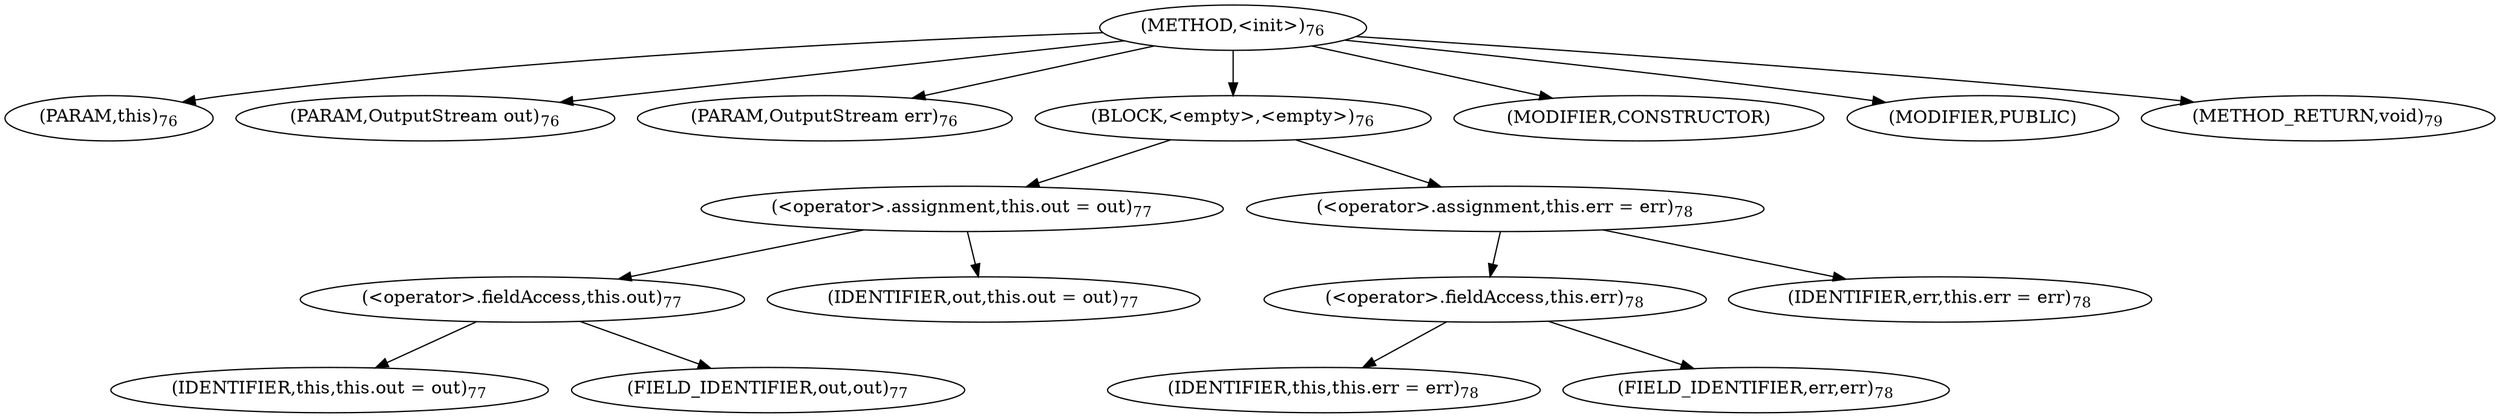 digraph "&lt;init&gt;" {  
"51" [label = <(METHOD,&lt;init&gt;)<SUB>76</SUB>> ]
"4" [label = <(PARAM,this)<SUB>76</SUB>> ]
"52" [label = <(PARAM,OutputStream out)<SUB>76</SUB>> ]
"53" [label = <(PARAM,OutputStream err)<SUB>76</SUB>> ]
"54" [label = <(BLOCK,&lt;empty&gt;,&lt;empty&gt;)<SUB>76</SUB>> ]
"55" [label = <(&lt;operator&gt;.assignment,this.out = out)<SUB>77</SUB>> ]
"56" [label = <(&lt;operator&gt;.fieldAccess,this.out)<SUB>77</SUB>> ]
"3" [label = <(IDENTIFIER,this,this.out = out)<SUB>77</SUB>> ]
"57" [label = <(FIELD_IDENTIFIER,out,out)<SUB>77</SUB>> ]
"58" [label = <(IDENTIFIER,out,this.out = out)<SUB>77</SUB>> ]
"59" [label = <(&lt;operator&gt;.assignment,this.err = err)<SUB>78</SUB>> ]
"60" [label = <(&lt;operator&gt;.fieldAccess,this.err)<SUB>78</SUB>> ]
"5" [label = <(IDENTIFIER,this,this.err = err)<SUB>78</SUB>> ]
"61" [label = <(FIELD_IDENTIFIER,err,err)<SUB>78</SUB>> ]
"62" [label = <(IDENTIFIER,err,this.err = err)<SUB>78</SUB>> ]
"63" [label = <(MODIFIER,CONSTRUCTOR)> ]
"64" [label = <(MODIFIER,PUBLIC)> ]
"65" [label = <(METHOD_RETURN,void)<SUB>79</SUB>> ]
  "51" -> "4" 
  "51" -> "52" 
  "51" -> "53" 
  "51" -> "54" 
  "51" -> "63" 
  "51" -> "64" 
  "51" -> "65" 
  "54" -> "55" 
  "54" -> "59" 
  "55" -> "56" 
  "55" -> "58" 
  "56" -> "3" 
  "56" -> "57" 
  "59" -> "60" 
  "59" -> "62" 
  "60" -> "5" 
  "60" -> "61" 
}
